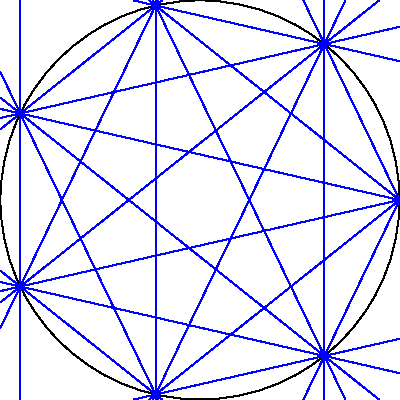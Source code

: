 import math;

int n=7;

size(200,0);

draw(unitcircle);
for (int i=0; i < n-1; ++i)
  for (int j=i+1; j < n; ++j)
    drawline(unityroot(n,i),unityroot(n,j),blue);